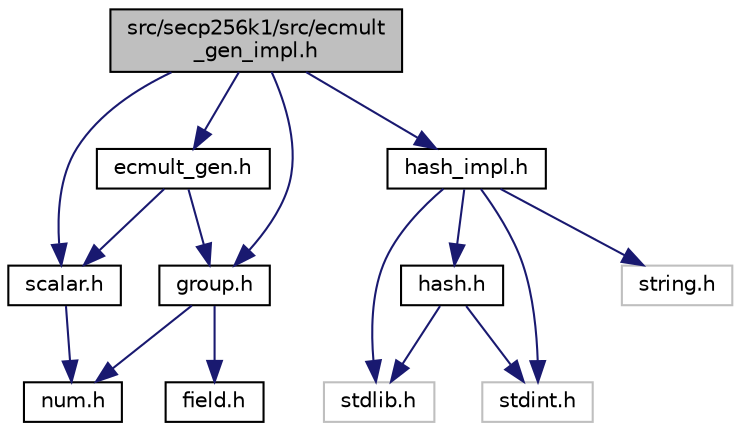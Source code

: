 digraph "src/secp256k1/src/ecmult_gen_impl.h"
{
  edge [fontname="Helvetica",fontsize="10",labelfontname="Helvetica",labelfontsize="10"];
  node [fontname="Helvetica",fontsize="10",shape=record];
  Node0 [label="src/secp256k1/src/ecmult\l_gen_impl.h",height=0.2,width=0.4,color="black", fillcolor="grey75", style="filled", fontcolor="black"];
  Node0 -> Node1 [color="midnightblue",fontsize="10",style="solid",fontname="Helvetica"];
  Node1 [label="scalar.h",height=0.2,width=0.4,color="black", fillcolor="white", style="filled",URL="$db/d94/scalar_8h.html"];
  Node1 -> Node2 [color="midnightblue",fontsize="10",style="solid",fontname="Helvetica"];
  Node2 [label="num.h",height=0.2,width=0.4,color="black", fillcolor="white", style="filled",URL="$df/d98/num_8h.html"];
  Node0 -> Node3 [color="midnightblue",fontsize="10",style="solid",fontname="Helvetica"];
  Node3 [label="group.h",height=0.2,width=0.4,color="black", fillcolor="white", style="filled",URL="$d9/dd1/group_8h.html"];
  Node3 -> Node2 [color="midnightblue",fontsize="10",style="solid",fontname="Helvetica"];
  Node3 -> Node4 [color="midnightblue",fontsize="10",style="solid",fontname="Helvetica"];
  Node4 [label="field.h",height=0.2,width=0.4,color="black", fillcolor="white", style="filled",URL="$d5/d5a/field_8h.html"];
  Node0 -> Node5 [color="midnightblue",fontsize="10",style="solid",fontname="Helvetica"];
  Node5 [label="ecmult_gen.h",height=0.2,width=0.4,color="black", fillcolor="white", style="filled",URL="$d6/d76/ecmult__gen_8h.html"];
  Node5 -> Node1 [color="midnightblue",fontsize="10",style="solid",fontname="Helvetica"];
  Node5 -> Node3 [color="midnightblue",fontsize="10",style="solid",fontname="Helvetica"];
  Node0 -> Node6 [color="midnightblue",fontsize="10",style="solid",fontname="Helvetica"];
  Node6 [label="hash_impl.h",height=0.2,width=0.4,color="black", fillcolor="white", style="filled",URL="$d2/d64/hash__impl_8h.html"];
  Node6 -> Node7 [color="midnightblue",fontsize="10",style="solid",fontname="Helvetica"];
  Node7 [label="hash.h",height=0.2,width=0.4,color="black", fillcolor="white", style="filled",URL="$d7/dd7/secp256k1_2src_2hash_8h.html"];
  Node7 -> Node8 [color="midnightblue",fontsize="10",style="solid",fontname="Helvetica"];
  Node8 [label="stdlib.h",height=0.2,width=0.4,color="grey75", fillcolor="white", style="filled"];
  Node7 -> Node9 [color="midnightblue",fontsize="10",style="solid",fontname="Helvetica"];
  Node9 [label="stdint.h",height=0.2,width=0.4,color="grey75", fillcolor="white", style="filled"];
  Node6 -> Node8 [color="midnightblue",fontsize="10",style="solid",fontname="Helvetica"];
  Node6 -> Node9 [color="midnightblue",fontsize="10",style="solid",fontname="Helvetica"];
  Node6 -> Node10 [color="midnightblue",fontsize="10",style="solid",fontname="Helvetica"];
  Node10 [label="string.h",height=0.2,width=0.4,color="grey75", fillcolor="white", style="filled"];
}
